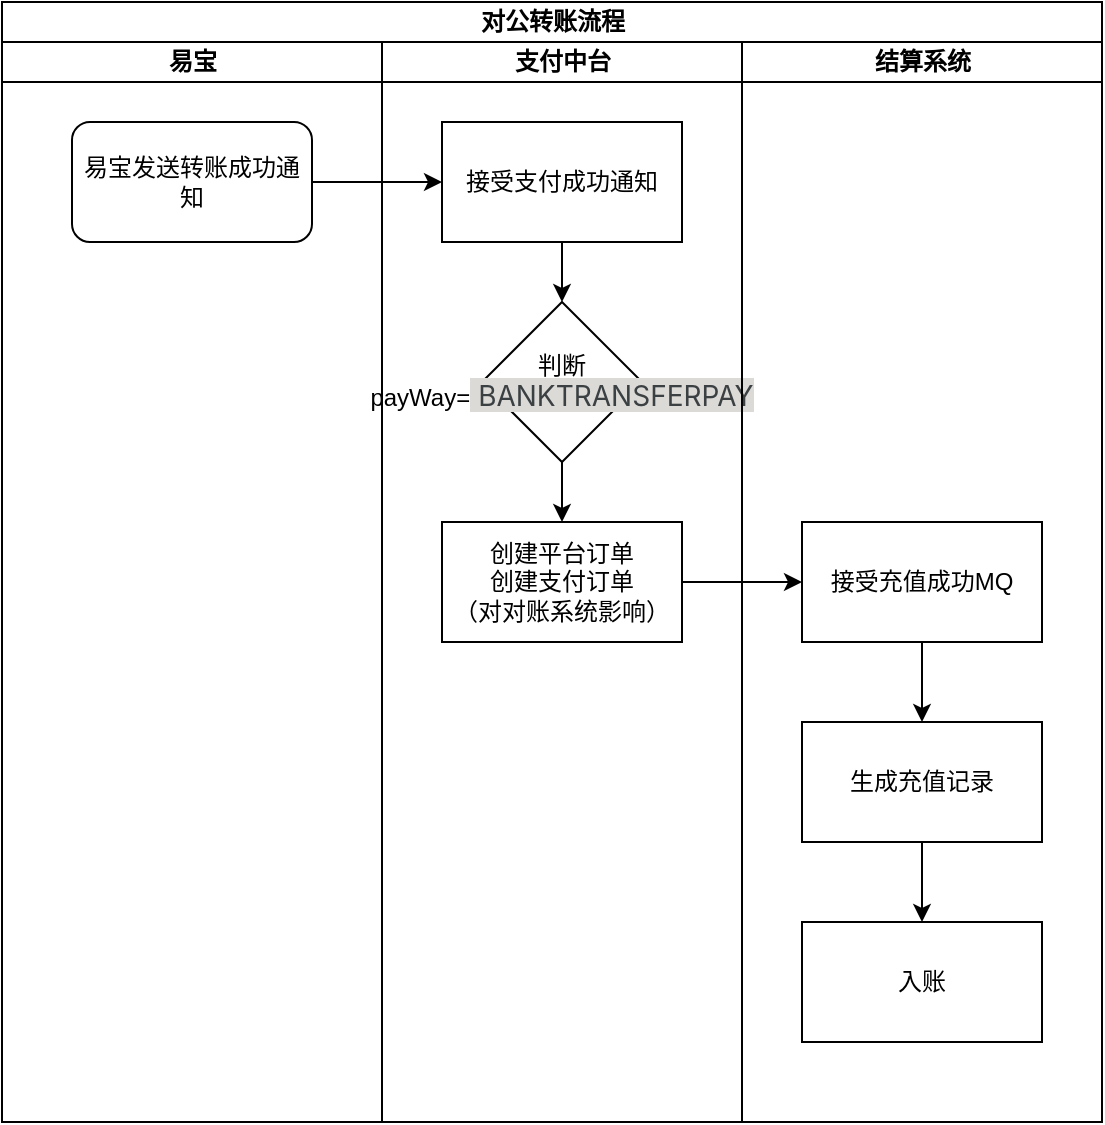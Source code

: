<mxfile version="24.4.13" type="github">
  <diagram id="C5RBs43oDa-KdzZeNtuy" name="Page-1">
    <mxGraphModel dx="1146" dy="616" grid="1" gridSize="10" guides="1" tooltips="1" connect="1" arrows="1" fold="1" page="1" pageScale="1" pageWidth="827" pageHeight="1169" math="0" shadow="0">
      <root>
        <mxCell id="WIyWlLk6GJQsqaUBKTNV-0" />
        <mxCell id="WIyWlLk6GJQsqaUBKTNV-1" parent="WIyWlLk6GJQsqaUBKTNV-0" />
        <mxCell id="fWPX1Hsic2LrMpeWw4wY-0" value="对公转账流程" style="swimlane;childLayout=stackLayout;resizeParent=1;resizeParentMax=0;startSize=20;html=1;" vertex="1" parent="WIyWlLk6GJQsqaUBKTNV-1">
          <mxGeometry x="200" y="50" width="550" height="560" as="geometry" />
        </mxCell>
        <mxCell id="fWPX1Hsic2LrMpeWw4wY-1" value="易宝" style="swimlane;startSize=20;html=1;" vertex="1" parent="fWPX1Hsic2LrMpeWw4wY-0">
          <mxGeometry y="20" width="190" height="540" as="geometry" />
        </mxCell>
        <mxCell id="fWPX1Hsic2LrMpeWw4wY-5" value="易宝发送转账成功通知" style="rounded=1;whiteSpace=wrap;html=1;" vertex="1" parent="fWPX1Hsic2LrMpeWw4wY-1">
          <mxGeometry x="35" y="40" width="120" height="60" as="geometry" />
        </mxCell>
        <mxCell id="fWPX1Hsic2LrMpeWw4wY-2" value="支付中台" style="swimlane;startSize=20;html=1;" vertex="1" parent="fWPX1Hsic2LrMpeWw4wY-0">
          <mxGeometry x="190" y="20" width="180" height="540" as="geometry" />
        </mxCell>
        <mxCell id="fWPX1Hsic2LrMpeWw4wY-9" style="edgeStyle=orthogonalEdgeStyle;rounded=0;orthogonalLoop=1;jettySize=auto;html=1;exitX=0.5;exitY=1;exitDx=0;exitDy=0;entryX=0.5;entryY=0;entryDx=0;entryDy=0;" edge="1" parent="fWPX1Hsic2LrMpeWw4wY-2" source="fWPX1Hsic2LrMpeWw4wY-6" target="fWPX1Hsic2LrMpeWw4wY-8">
          <mxGeometry relative="1" as="geometry" />
        </mxCell>
        <mxCell id="fWPX1Hsic2LrMpeWw4wY-6" value="接受支付成功通知" style="rounded=0;whiteSpace=wrap;html=1;" vertex="1" parent="fWPX1Hsic2LrMpeWw4wY-2">
          <mxGeometry x="30" y="40" width="120" height="60" as="geometry" />
        </mxCell>
        <mxCell id="fWPX1Hsic2LrMpeWw4wY-11" style="edgeStyle=orthogonalEdgeStyle;rounded=0;orthogonalLoop=1;jettySize=auto;html=1;exitX=0.5;exitY=1;exitDx=0;exitDy=0;entryX=0.5;entryY=0;entryDx=0;entryDy=0;" edge="1" parent="fWPX1Hsic2LrMpeWw4wY-2" source="fWPX1Hsic2LrMpeWw4wY-8" target="fWPX1Hsic2LrMpeWw4wY-10">
          <mxGeometry relative="1" as="geometry" />
        </mxCell>
        <mxCell id="fWPX1Hsic2LrMpeWw4wY-8" value="判断payWay=&lt;span data-darkreader-inline-bgcolor=&quot;&quot; data-darkreader-inline-color=&quot;&quot; style=&quot;color: rgb(59, 64, 67); font-family: -apple-system, &amp;quot;system-ui&amp;quot;, &amp;quot;Segoe UI&amp;quot;, Roboto, Oxygen, Ubuntu, &amp;quot;Fira Sans&amp;quot;, &amp;quot;Droid Sans&amp;quot;, &amp;quot;Helvetica Neue&amp;quot;, sans-serif; font-size: 14px; text-align: left; background-color: rgb(220, 218, 215); --darkreader-inline-color: #454a4d; --darkreader-inline-bgcolor: #c2beb9;&quot;&gt;&amp;nbsp;BANKTRANSFERPAY&lt;/span&gt;" style="rhombus;whiteSpace=wrap;html=1;" vertex="1" parent="fWPX1Hsic2LrMpeWw4wY-2">
          <mxGeometry x="50" y="130" width="80" height="80" as="geometry" />
        </mxCell>
        <mxCell id="fWPX1Hsic2LrMpeWw4wY-10" value="创建平台订单&lt;div&gt;创建支付订单&lt;br&gt;（对对账系统影响）&lt;/div&gt;" style="rounded=0;whiteSpace=wrap;html=1;" vertex="1" parent="fWPX1Hsic2LrMpeWw4wY-2">
          <mxGeometry x="30" y="240" width="120" height="60" as="geometry" />
        </mxCell>
        <mxCell id="fWPX1Hsic2LrMpeWw4wY-3" value="结算系统" style="swimlane;startSize=20;html=1;" vertex="1" parent="fWPX1Hsic2LrMpeWw4wY-0">
          <mxGeometry x="370" y="20" width="180" height="540" as="geometry" />
        </mxCell>
        <mxCell id="fWPX1Hsic2LrMpeWw4wY-16" style="edgeStyle=orthogonalEdgeStyle;rounded=0;orthogonalLoop=1;jettySize=auto;html=1;exitX=0.5;exitY=1;exitDx=0;exitDy=0;entryX=0.5;entryY=0;entryDx=0;entryDy=0;" edge="1" parent="fWPX1Hsic2LrMpeWw4wY-3" source="fWPX1Hsic2LrMpeWw4wY-13" target="fWPX1Hsic2LrMpeWw4wY-15">
          <mxGeometry relative="1" as="geometry" />
        </mxCell>
        <mxCell id="fWPX1Hsic2LrMpeWw4wY-13" value="接受充值成功MQ" style="rounded=0;whiteSpace=wrap;html=1;" vertex="1" parent="fWPX1Hsic2LrMpeWw4wY-3">
          <mxGeometry x="30" y="240" width="120" height="60" as="geometry" />
        </mxCell>
        <mxCell id="fWPX1Hsic2LrMpeWw4wY-18" style="edgeStyle=orthogonalEdgeStyle;rounded=0;orthogonalLoop=1;jettySize=auto;html=1;exitX=0.5;exitY=1;exitDx=0;exitDy=0;" edge="1" parent="fWPX1Hsic2LrMpeWw4wY-3" source="fWPX1Hsic2LrMpeWw4wY-15" target="fWPX1Hsic2LrMpeWw4wY-17">
          <mxGeometry relative="1" as="geometry" />
        </mxCell>
        <mxCell id="fWPX1Hsic2LrMpeWw4wY-15" value="生成充值记录" style="rounded=0;whiteSpace=wrap;html=1;" vertex="1" parent="fWPX1Hsic2LrMpeWw4wY-3">
          <mxGeometry x="30" y="340" width="120" height="60" as="geometry" />
        </mxCell>
        <mxCell id="fWPX1Hsic2LrMpeWw4wY-17" value="入账" style="rounded=0;whiteSpace=wrap;html=1;" vertex="1" parent="fWPX1Hsic2LrMpeWw4wY-3">
          <mxGeometry x="30" y="440" width="120" height="60" as="geometry" />
        </mxCell>
        <mxCell id="fWPX1Hsic2LrMpeWw4wY-7" style="edgeStyle=orthogonalEdgeStyle;rounded=0;orthogonalLoop=1;jettySize=auto;html=1;exitX=1;exitY=0.5;exitDx=0;exitDy=0;entryX=0;entryY=0.5;entryDx=0;entryDy=0;" edge="1" parent="fWPX1Hsic2LrMpeWw4wY-0" source="fWPX1Hsic2LrMpeWw4wY-5" target="fWPX1Hsic2LrMpeWw4wY-6">
          <mxGeometry relative="1" as="geometry" />
        </mxCell>
        <mxCell id="fWPX1Hsic2LrMpeWw4wY-14" style="edgeStyle=orthogonalEdgeStyle;rounded=0;orthogonalLoop=1;jettySize=auto;html=1;exitX=1;exitY=0.5;exitDx=0;exitDy=0;" edge="1" parent="fWPX1Hsic2LrMpeWw4wY-0" source="fWPX1Hsic2LrMpeWw4wY-10" target="fWPX1Hsic2LrMpeWw4wY-13">
          <mxGeometry relative="1" as="geometry" />
        </mxCell>
      </root>
    </mxGraphModel>
  </diagram>
</mxfile>
